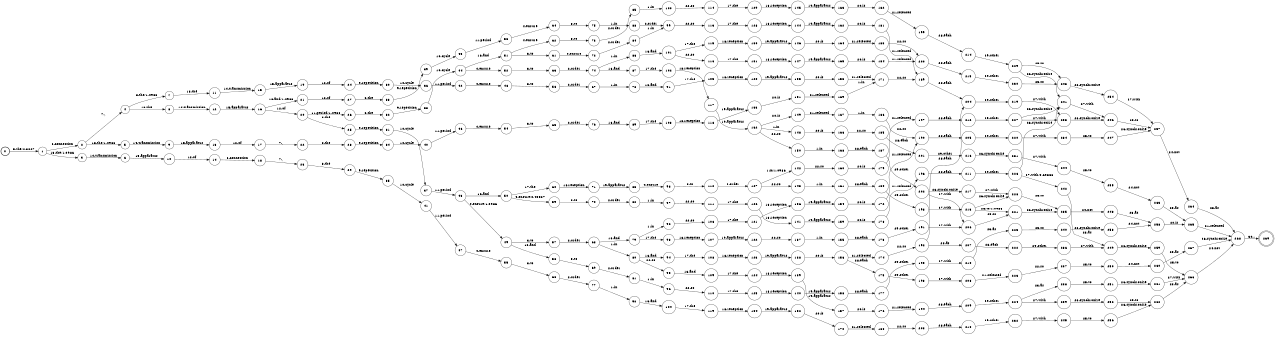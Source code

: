 digraph FST {
rankdir = LR;
size = "8.5,11";
label = "";
center = 1;
orientation = Portrait;
ranksep = "0.4";
nodesep = "0.25";
0 [label = "0", shape = circle, style = bold, fontsize = 14]
	0 -> 1 [label = "5:the/2.3027", fontsize = 14];
1 [label = "1", shape = circle, style = solid, fontsize = 14]
	1 -> 3 [label = "13:the/1.0986", fontsize = 14];
	1 -> 2 [label = "6:connection", fontsize = 14];
2 [label = "2", shape = circle, style = solid, fontsize = 14]
	2 -> 5 [label = "13:the/1.0986", fontsize = 14];
	2 -> 4 [label = "7:,", fontsize = 14];
3 [label = "3", shape = circle, style = solid, fontsize = 14]
	3 -> 6 [label = "14:transmission", fontsize = 14];
4 [label = "4", shape = circle, style = solid, fontsize = 14]
	4 -> 7 [label = "8:the/1.0986", fontsize = 14];
	4 -> 8 [label = "13:the", fontsize = 14];
5 [label = "5", shape = circle, style = solid, fontsize = 14]
	5 -> 9 [label = "14:transmission", fontsize = 14];
6 [label = "6", shape = circle, style = solid, fontsize = 14]
	6 -> 10 [label = "15:apparatus", fontsize = 14];
7 [label = "7", shape = circle, style = solid, fontsize = 14]
	7 -> 11 [label = "13:the", fontsize = 14];
8 [label = "8", shape = circle, style = solid, fontsize = 14]
	8 -> 12 [label = "14:transmission", fontsize = 14];
9 [label = "9", shape = circle, style = solid, fontsize = 14]
	9 -> 13 [label = "15:apparatus", fontsize = 14];
10 [label = "10", shape = circle, style = solid, fontsize = 14]
	10 -> 14 [label = "12:of", fontsize = 14];
11 [label = "11", shape = circle, style = solid, fontsize = 14]
	11 -> 15 [label = "14:transmission", fontsize = 14];
12 [label = "12", shape = circle, style = solid, fontsize = 14]
	12 -> 16 [label = "15:apparatus", fontsize = 14];
13 [label = "13", shape = circle, style = solid, fontsize = 14]
	13 -> 17 [label = "12:of", fontsize = 14];
14 [label = "14", shape = circle, style = solid, fontsize = 14]
	14 -> 18 [label = "6:connection", fontsize = 14];
15 [label = "15", shape = circle, style = solid, fontsize = 14]
	15 -> 19 [label = "15:apparatus", fontsize = 14];
16 [label = "16", shape = circle, style = solid, fontsize = 14]
	16 -> 20 [label = "12:of", fontsize = 14];
	16 -> 21 [label = "16:and/1.0986", fontsize = 14];
17 [label = "17", shape = circle, style = solid, fontsize = 14]
	17 -> 22 [label = "7:,", fontsize = 14];
18 [label = "18", shape = circle, style = solid, fontsize = 14]
	18 -> 23 [label = "7:,", fontsize = 14];
19 [label = "19", shape = circle, style = solid, fontsize = 14]
	19 -> 24 [label = "12:of", fontsize = 14];
20 [label = "20", shape = circle, style = solid, fontsize = 14]
	20 -> 25 [label = "8:the", fontsize = 14];
	20 -> 26 [label = "11:period/1.0986", fontsize = 14];
21 [label = "21", shape = circle, style = solid, fontsize = 14]
	21 -> 27 [label = "12:of", fontsize = 14];
22 [label = "22", shape = circle, style = solid, fontsize = 14]
	22 -> 28 [label = "8:the", fontsize = 14];
23 [label = "23", shape = circle, style = solid, fontsize = 14]
	23 -> 29 [label = "8:the", fontsize = 14];
24 [label = "24", shape = circle, style = solid, fontsize = 14]
	24 -> 30 [label = "9:repetition", fontsize = 14];
25 [label = "25", shape = circle, style = solid, fontsize = 14]
	25 -> 31 [label = "9:repetition", fontsize = 14];
26 [label = "26", shape = circle, style = solid, fontsize = 14]
	26 -> 32 [label = "8:the", fontsize = 14];
27 [label = "27", shape = circle, style = solid, fontsize = 14]
	27 -> 33 [label = "8:the", fontsize = 14];
28 [label = "28", shape = circle, style = solid, fontsize = 14]
	28 -> 34 [label = "9:repetition", fontsize = 14];
29 [label = "29", shape = circle, style = solid, fontsize = 14]
	29 -> 35 [label = "9:repetition", fontsize = 14];
30 [label = "30", shape = circle, style = solid, fontsize = 14]
	30 -> 36 [label = "10:cycle", fontsize = 14];
31 [label = "31", shape = circle, style = solid, fontsize = 14]
	31 -> 37 [label = "10:cycle", fontsize = 14];
32 [label = "32", shape = circle, style = solid, fontsize = 14]
	32 -> 38 [label = "9:repetition", fontsize = 14];
33 [label = "33", shape = circle, style = solid, fontsize = 14]
	33 -> 39 [label = "9:repetition", fontsize = 14];
34 [label = "34", shape = circle, style = solid, fontsize = 14]
	34 -> 40 [label = "10:cycle", fontsize = 14];
35 [label = "35", shape = circle, style = solid, fontsize = 14]
	35 -> 41 [label = "10:cycle", fontsize = 14];
36 [label = "36", shape = circle, style = solid, fontsize = 14]
	36 -> 42 [label = "11:period", fontsize = 14];
37 [label = "37", shape = circle, style = solid, fontsize = 14]
	37 -> 43 [label = "11:period", fontsize = 14];
38 [label = "38", shape = circle, style = solid, fontsize = 14]
	38 -> 44 [label = "10:cycle", fontsize = 14];
39 [label = "39", shape = circle, style = solid, fontsize = 14]
	39 -> 45 [label = "10:cycle", fontsize = 14];
40 [label = "40", shape = circle, style = solid, fontsize = 14]
	40 -> 46 [label = "11:period", fontsize = 14];
41 [label = "41", shape = circle, style = solid, fontsize = 14]
	41 -> 47 [label = "11:period", fontsize = 14];
42 [label = "42", shape = circle, style = solid, fontsize = 14]
	42 -> 48 [label = "4:ensure", fontsize = 14];
43 [label = "43", shape = circle, style = solid, fontsize = 14]
	43 -> 49 [label = "4:ensure/1.0986", fontsize = 14];
	43 -> 50 [label = "16:and", fontsize = 14];
44 [label = "44", shape = circle, style = solid, fontsize = 14]
	44 -> 52 [label = "4:ensure", fontsize = 14];
	44 -> 51 [label = "16:and", fontsize = 14];
45 [label = "45", shape = circle, style = solid, fontsize = 14]
	45 -> 53 [label = "11:period", fontsize = 14];
46 [label = "46", shape = circle, style = solid, fontsize = 14]
	46 -> 54 [label = "4:ensure", fontsize = 14];
47 [label = "47", shape = circle, style = solid, fontsize = 14]
	47 -> 55 [label = "4:ensure", fontsize = 14];
48 [label = "48", shape = circle, style = solid, fontsize = 14]
	48 -> 56 [label = "3:to", fontsize = 14];
49 [label = "49", shape = circle, style = solid, fontsize = 14]
	49 -> 57 [label = "3:to", fontsize = 14];
	49 -> 58 [label = "16:and", fontsize = 14];
50 [label = "50", shape = circle, style = solid, fontsize = 14]
	50 -> 59 [label = "4:ensure/0.40527", fontsize = 14];
	50 -> 60 [label = "17:the", fontsize = 14];
51 [label = "51", shape = circle, style = solid, fontsize = 14]
	51 -> 61 [label = "3:to", fontsize = 14];
	51 -> 62 [label = "4:ensure", fontsize = 14];
52 [label = "52", shape = circle, style = solid, fontsize = 14]
	52 -> 63 [label = "3:to", fontsize = 14];
53 [label = "53", shape = circle, style = solid, fontsize = 14]
	53 -> 64 [label = "4:ensure", fontsize = 14];
54 [label = "54", shape = circle, style = solid, fontsize = 14]
	54 -> 65 [label = "3:to", fontsize = 14];
55 [label = "55", shape = circle, style = solid, fontsize = 14]
	55 -> 66 [label = "3:to", fontsize = 14];
56 [label = "56", shape = circle, style = solid, fontsize = 14]
	56 -> 67 [label = "2:order", fontsize = 14];
57 [label = "57", shape = circle, style = solid, fontsize = 14]
	57 -> 68 [label = "2:order", fontsize = 14];
58 [label = "58", shape = circle, style = solid, fontsize = 14]
	58 -> 69 [label = "3:to", fontsize = 14];
59 [label = "59", shape = circle, style = solid, fontsize = 14]
	59 -> 70 [label = "3:to", fontsize = 14];
60 [label = "60", shape = circle, style = solid, fontsize = 14]
	60 -> 71 [label = "18:reception", fontsize = 14];
61 [label = "61", shape = circle, style = solid, fontsize = 14]
	61 -> 72 [label = "4:ensure", fontsize = 14];
62 [label = "62", shape = circle, style = solid, fontsize = 14]
	62 -> 73 [label = "3:to", fontsize = 14];
63 [label = "63", shape = circle, style = solid, fontsize = 14]
	63 -> 74 [label = "2:order", fontsize = 14];
64 [label = "64", shape = circle, style = solid, fontsize = 14]
	64 -> 75 [label = "3:to", fontsize = 14];
65 [label = "65", shape = circle, style = solid, fontsize = 14]
	65 -> 76 [label = "2:order", fontsize = 14];
66 [label = "66", shape = circle, style = solid, fontsize = 14]
	66 -> 77 [label = "2:order", fontsize = 14];
67 [label = "67", shape = circle, style = solid, fontsize = 14]
	67 -> 78 [label = "1:in", fontsize = 14];
68 [label = "68", shape = circle, style = solid, fontsize = 14]
	68 -> 80 [label = "1:in", fontsize = 14];
	68 -> 79 [label = "16:and", fontsize = 14];
69 [label = "69", shape = circle, style = solid, fontsize = 14]
	69 -> 81 [label = "2:order", fontsize = 14];
70 [label = "70", shape = circle, style = solid, fontsize = 14]
	70 -> 82 [label = "2:order", fontsize = 14];
71 [label = "71", shape = circle, style = solid, fontsize = 14]
	71 -> 83 [label = "19:apparatus", fontsize = 14];
72 [label = "72", shape = circle, style = solid, fontsize = 14]
	72 -> 84 [label = "2:order", fontsize = 14];
73 [label = "73", shape = circle, style = solid, fontsize = 14]
	73 -> 85 [label = "2:order", fontsize = 14];
74 [label = "74", shape = circle, style = solid, fontsize = 14]
	74 -> 86 [label = "1:in", fontsize = 14];
	74 -> 87 [label = "16:and", fontsize = 14];
75 [label = "75", shape = circle, style = solid, fontsize = 14]
	75 -> 88 [label = "1:in", fontsize = 14];
76 [label = "76", shape = circle, style = solid, fontsize = 14]
	76 -> 89 [label = "16:and", fontsize = 14];
77 [label = "77", shape = circle, style = solid, fontsize = 14]
	77 -> 90 [label = "1:in", fontsize = 14];
78 [label = "78", shape = circle, style = solid, fontsize = 14]
	78 -> 91 [label = "16:and", fontsize = 14];
79 [label = "79", shape = circle, style = solid, fontsize = 14]
	79 -> 92 [label = "1:in", fontsize = 14];
	79 -> 93 [label = "17:the", fontsize = 14];
80 [label = "80", shape = circle, style = solid, fontsize = 14]
	80 -> 94 [label = "16:and", fontsize = 14];
	80 -> 95 [label = "22:so", fontsize = 14];
81 [label = "81", shape = circle, style = solid, fontsize = 14]
	81 -> 96 [label = "1:in", fontsize = 14];
82 [label = "82", shape = circle, style = solid, fontsize = 14]
	82 -> 97 [label = "1:in", fontsize = 14];
83 [label = "83", shape = circle, style = solid, fontsize = 14]
	83 -> 98 [label = "4:ensure", fontsize = 14];
84 [label = "84", shape = circle, style = solid, fontsize = 14]
	84 -> 99 [label = "1:in", fontsize = 14];
85 [label = "85", shape = circle, style = solid, fontsize = 14]
	85 -> 100 [label = "1:in", fontsize = 14];
86 [label = "86", shape = circle, style = solid, fontsize = 14]
	86 -> 101 [label = "16:and", fontsize = 14];
87 [label = "87", shape = circle, style = solid, fontsize = 14]
	87 -> 102 [label = "17:the", fontsize = 14];
88 [label = "88", shape = circle, style = solid, fontsize = 14]
	88 -> 99 [label = "2:order", fontsize = 14];
89 [label = "89", shape = circle, style = solid, fontsize = 14]
	89 -> 103 [label = "17:the", fontsize = 14];
90 [label = "90", shape = circle, style = solid, fontsize = 14]
	90 -> 104 [label = "16:and", fontsize = 14];
91 [label = "91", shape = circle, style = solid, fontsize = 14]
	91 -> 105 [label = "17:the", fontsize = 14];
92 [label = "92", shape = circle, style = solid, fontsize = 14]
	92 -> 106 [label = "22:so", fontsize = 14];
93 [label = "93", shape = circle, style = solid, fontsize = 14]
	93 -> 107 [label = "18:reception", fontsize = 14];
94 [label = "94", shape = circle, style = solid, fontsize = 14]
	94 -> 108 [label = "17:the", fontsize = 14];
95 [label = "95", shape = circle, style = solid, fontsize = 14]
	95 -> 109 [label = "16:and", fontsize = 14];
96 [label = "96", shape = circle, style = solid, fontsize = 14]
	96 -> 110 [label = "22:so", fontsize = 14];
97 [label = "97", shape = circle, style = solid, fontsize = 14]
	97 -> 111 [label = "22:so", fontsize = 14];
98 [label = "98", shape = circle, style = solid, fontsize = 14]
	98 -> 112 [label = "3:to", fontsize = 14];
99 [label = "99", shape = circle, style = solid, fontsize = 14]
	99 -> 113 [label = "22:so", fontsize = 14];
100 [label = "100", shape = circle, style = solid, fontsize = 14]
	100 -> 114 [label = "22:so", fontsize = 14];
101 [label = "101", shape = circle, style = solid, fontsize = 14]
	101 -> 115 [label = "17:the", fontsize = 14];
	101 -> 116 [label = "22:so", fontsize = 14];
102 [label = "102", shape = circle, style = solid, fontsize = 14]
	102 -> 117 [label = "18:reception", fontsize = 14];
103 [label = "103", shape = circle, style = solid, fontsize = 14]
	103 -> 118 [label = "18:reception", fontsize = 14];
104 [label = "104", shape = circle, style = solid, fontsize = 14]
	104 -> 119 [label = "17:the", fontsize = 14];
105 [label = "105", shape = circle, style = solid, fontsize = 14]
	105 -> 120 [label = "18:reception", fontsize = 14];
106 [label = "106", shape = circle, style = solid, fontsize = 14]
	106 -> 121 [label = "17:the", fontsize = 14];
107 [label = "107", shape = circle, style = solid, fontsize = 14]
	107 -> 122 [label = "19:apparatus", fontsize = 14];
108 [label = "108", shape = circle, style = solid, fontsize = 14]
	108 -> 123 [label = "18:reception", fontsize = 14];
109 [label = "109", shape = circle, style = solid, fontsize = 14]
	109 -> 124 [label = "17:the", fontsize = 14];
110 [label = "110", shape = circle, style = solid, fontsize = 14]
	110 -> 125 [label = "17:the", fontsize = 14];
111 [label = "111", shape = circle, style = solid, fontsize = 14]
	111 -> 126 [label = "17:the", fontsize = 14];
112 [label = "112", shape = circle, style = solid, fontsize = 14]
	112 -> 127 [label = "2:order", fontsize = 14];
113 [label = "113", shape = circle, style = solid, fontsize = 14]
	113 -> 128 [label = "17:the", fontsize = 14];
114 [label = "114", shape = circle, style = solid, fontsize = 14]
	114 -> 129 [label = "17:the", fontsize = 14];
115 [label = "115", shape = circle, style = solid, fontsize = 14]
	115 -> 130 [label = "18:reception", fontsize = 14];
116 [label = "116", shape = circle, style = solid, fontsize = 14]
	116 -> 131 [label = "17:the", fontsize = 14];
117 [label = "117", shape = circle, style = solid, fontsize = 14]
	117 -> 132 [label = "19:apparatus", fontsize = 14];
118 [label = "118", shape = circle, style = solid, fontsize = 14]
	118 -> 133 [label = "19:apparatus", fontsize = 14];
119 [label = "119", shape = circle, style = solid, fontsize = 14]
	119 -> 134 [label = "18:reception", fontsize = 14];
120 [label = "120", shape = circle, style = solid, fontsize = 14]
	120 -> 135 [label = "19:apparatus", fontsize = 14];
121 [label = "121", shape = circle, style = solid, fontsize = 14]
	121 -> 136 [label = "18:reception", fontsize = 14];
122 [label = "122", shape = circle, style = solid, fontsize = 14]
	122 -> 137 [label = "22:so", fontsize = 14];
123 [label = "123", shape = circle, style = solid, fontsize = 14]
	123 -> 138 [label = "19:apparatus", fontsize = 14];
124 [label = "124", shape = circle, style = solid, fontsize = 14]
	124 -> 139 [label = "18:reception", fontsize = 14];
125 [label = "125", shape = circle, style = solid, fontsize = 14]
	125 -> 140 [label = "18:reception", fontsize = 14];
126 [label = "126", shape = circle, style = solid, fontsize = 14]
	126 -> 141 [label = "18:reception", fontsize = 14];
127 [label = "127", shape = circle, style = solid, fontsize = 14]
	127 -> 142 [label = "1:in/1.0986", fontsize = 14];
	127 -> 143 [label = "22:so", fontsize = 14];
128 [label = "128", shape = circle, style = solid, fontsize = 14]
	128 -> 144 [label = "18:reception", fontsize = 14];
129 [label = "129", shape = circle, style = solid, fontsize = 14]
	129 -> 145 [label = "18:reception", fontsize = 14];
130 [label = "130", shape = circle, style = solid, fontsize = 14]
	130 -> 146 [label = "19:apparatus", fontsize = 14];
131 [label = "131", shape = circle, style = solid, fontsize = 14]
	131 -> 147 [label = "18:reception", fontsize = 14];
132 [label = "132", shape = circle, style = solid, fontsize = 14]
	132 -> 148 [label = "1:in", fontsize = 14];
	132 -> 149 [label = "20:is", fontsize = 14];
	132 -> 150 [label = "22:so", fontsize = 14];
133 [label = "133", shape = circle, style = solid, fontsize = 14]
	133 -> 151 [label = "20:is", fontsize = 14];
134 [label = "134", shape = circle, style = solid, fontsize = 14]
	134 -> 152 [label = "19:apparatus", fontsize = 14];
135 [label = "135", shape = circle, style = solid, fontsize = 14]
	135 -> 153 [label = "20:is", fontsize = 14];
136 [label = "136", shape = circle, style = solid, fontsize = 14]
	136 -> 154 [label = "19:apparatus", fontsize = 14];
137 [label = "137", shape = circle, style = solid, fontsize = 14]
	137 -> 155 [label = "1:in", fontsize = 14];
138 [label = "138", shape = circle, style = solid, fontsize = 14]
	138 -> 156 [label = "20:is", fontsize = 14];
139 [label = "139", shape = circle, style = solid, fontsize = 14]
	139 -> 157 [label = "19:apparatus", fontsize = 14];
140 [label = "140", shape = circle, style = solid, fontsize = 14]
	140 -> 158 [label = "19:apparatus", fontsize = 14];
141 [label = "141", shape = circle, style = solid, fontsize = 14]
	141 -> 159 [label = "19:apparatus", fontsize = 14];
142 [label = "142", shape = circle, style = solid, fontsize = 14]
	142 -> 160 [label = "22:so", fontsize = 14];
143 [label = "143", shape = circle, style = solid, fontsize = 14]
	143 -> 161 [label = "1:in", fontsize = 14];
144 [label = "144", shape = circle, style = solid, fontsize = 14]
	144 -> 162 [label = "19:apparatus", fontsize = 14];
145 [label = "145", shape = circle, style = solid, fontsize = 14]
	145 -> 163 [label = "19:apparatus", fontsize = 14];
146 [label = "146", shape = circle, style = solid, fontsize = 14]
	146 -> 164 [label = "20:is", fontsize = 14];
147 [label = "147", shape = circle, style = solid, fontsize = 14]
	147 -> 165 [label = "19:apparatus", fontsize = 14];
148 [label = "148", shape = circle, style = solid, fontsize = 14]
	148 -> 166 [label = "20:is", fontsize = 14];
149 [label = "149", shape = circle, style = solid, fontsize = 14]
	149 -> 167 [label = "21:selected", fontsize = 14];
150 [label = "150", shape = circle, style = solid, fontsize = 14]
	150 -> 168 [label = "1:in", fontsize = 14];
151 [label = "151", shape = circle, style = solid, fontsize = 14]
	151 -> 169 [label = "21:selected", fontsize = 14];
152 [label = "152", shape = circle, style = solid, fontsize = 14]
	152 -> 170 [label = "20:is", fontsize = 14];
153 [label = "153", shape = circle, style = solid, fontsize = 14]
	153 -> 171 [label = "21:selected", fontsize = 14];
154 [label = "154", shape = circle, style = solid, fontsize = 14]
	154 -> 172 [label = "20:is", fontsize = 14];
155 [label = "155", shape = circle, style = solid, fontsize = 14]
	155 -> 173 [label = "28:each", fontsize = 14];
156 [label = "156", shape = circle, style = solid, fontsize = 14]
	156 -> 174 [label = "21:selected", fontsize = 14];
	156 -> 175 [label = "28:each", fontsize = 14];
157 [label = "157", shape = circle, style = solid, fontsize = 14]
	157 -> 176 [label = "20:is", fontsize = 14];
158 [label = "158", shape = circle, style = solid, fontsize = 14]
	158 -> 177 [label = "28:each", fontsize = 14];
159 [label = "159", shape = circle, style = solid, fontsize = 14]
	159 -> 178 [label = "20:is", fontsize = 14];
160 [label = "160", shape = circle, style = solid, fontsize = 14]
	160 -> 179 [label = "20:is", fontsize = 14];
161 [label = "161", shape = circle, style = solid, fontsize = 14]
	161 -> 180 [label = "28:each", fontsize = 14];
162 [label = "162", shape = circle, style = solid, fontsize = 14]
	162 -> 181 [label = "20:is", fontsize = 14];
163 [label = "163", shape = circle, style = solid, fontsize = 14]
	163 -> 182 [label = "20:is", fontsize = 14];
164 [label = "164", shape = circle, style = solid, fontsize = 14]
	164 -> 183 [label = "21:selected", fontsize = 14];
165 [label = "165", shape = circle, style = solid, fontsize = 14]
	165 -> 184 [label = "20:is", fontsize = 14];
166 [label = "166", shape = circle, style = solid, fontsize = 14]
	166 -> 185 [label = "22:so", fontsize = 14];
167 [label = "167", shape = circle, style = solid, fontsize = 14]
	167 -> 186 [label = "1:in", fontsize = 14];
168 [label = "168", shape = circle, style = solid, fontsize = 14]
	168 -> 187 [label = "28:each", fontsize = 14];
169 [label = "169", shape = circle, style = solid, fontsize = 14]
	169 -> 171 [label = "1:in", fontsize = 14];
170 [label = "170", shape = circle, style = solid, fontsize = 14]
	170 -> 188 [label = "21:selected", fontsize = 14];
171 [label = "171", shape = circle, style = solid, fontsize = 14]
	171 -> 189 [label = "22:so", fontsize = 14];
172 [label = "172", shape = circle, style = solid, fontsize = 14]
	172 -> 190 [label = "21:selected", fontsize = 14];
173 [label = "173", shape = circle, style = solid, fontsize = 14]
	173 -> 191 [label = "29:other", fontsize = 14];
174 [label = "174", shape = circle, style = solid, fontsize = 14]
	174 -> 192 [label = "22:so", fontsize = 14];
175 [label = "175", shape = circle, style = solid, fontsize = 14]
	175 -> 193 [label = "29:other", fontsize = 14];
176 [label = "176", shape = circle, style = solid, fontsize = 14]
	176 -> 194 [label = "21:selected", fontsize = 14];
177 [label = "177", shape = circle, style = solid, fontsize = 14]
	177 -> 195 [label = "29:other", fontsize = 14];
178 [label = "178", shape = circle, style = solid, fontsize = 14]
	178 -> 196 [label = "21:selected", fontsize = 14];
179 [label = "179", shape = circle, style = solid, fontsize = 14]
	179 -> 197 [label = "21:selected", fontsize = 14];
180 [label = "180", shape = circle, style = solid, fontsize = 14]
	180 -> 198 [label = "29:other", fontsize = 14];
181 [label = "181", shape = circle, style = solid, fontsize = 14]
	181 -> 189 [label = "21:selected", fontsize = 14];
182 [label = "182", shape = circle, style = solid, fontsize = 14]
	182 -> 199 [label = "21:selected", fontsize = 14];
183 [label = "183", shape = circle, style = solid, fontsize = 14]
	183 -> 200 [label = "22:so", fontsize = 14];
184 [label = "184", shape = circle, style = solid, fontsize = 14]
	184 -> 200 [label = "21:selected", fontsize = 14];
185 [label = "185", shape = circle, style = solid, fontsize = 14]
	185 -> 201 [label = "28:each", fontsize = 14];
186 [label = "186", shape = circle, style = solid, fontsize = 14]
	186 -> 190 [label = "22:so", fontsize = 14];
187 [label = "187", shape = circle, style = solid, fontsize = 14]
	187 -> 202 [label = "29:other", fontsize = 14];
188 [label = "188", shape = circle, style = solid, fontsize = 14]
	188 -> 203 [label = "22:so", fontsize = 14];
189 [label = "189", shape = circle, style = solid, fontsize = 14]
	189 -> 204 [label = "28:each", fontsize = 14];
190 [label = "190", shape = circle, style = solid, fontsize = 14]
	190 -> 205 [label = "28:each", fontsize = 14];
191 [label = "191", shape = circle, style = solid, fontsize = 14]
	191 -> 206 [label = "27:with", fontsize = 14];
192 [label = "192", shape = circle, style = solid, fontsize = 14]
	192 -> 207 [label = "23:as", fontsize = 14];
	192 -> 204 [label = "28:each", fontsize = 14];
193 [label = "193", shape = circle, style = solid, fontsize = 14]
	193 -> 208 [label = "27:with", fontsize = 14];
194 [label = "194", shape = circle, style = solid, fontsize = 14]
	194 -> 209 [label = "28:each", fontsize = 14];
195 [label = "195", shape = circle, style = solid, fontsize = 14]
	195 -> 210 [label = "27:with", fontsize = 14];
196 [label = "196", shape = circle, style = solid, fontsize = 14]
	196 -> 211 [label = "28:each", fontsize = 14];
197 [label = "197", shape = circle, style = solid, fontsize = 14]
	197 -> 212 [label = "28:each", fontsize = 14];
198 [label = "198", shape = circle, style = solid, fontsize = 14]
	198 -> 213 [label = "27:with", fontsize = 14];
199 [label = "199", shape = circle, style = solid, fontsize = 14]
	199 -> 214 [label = "28:each", fontsize = 14];
200 [label = "200", shape = circle, style = solid, fontsize = 14]
	200 -> 215 [label = "28:each", fontsize = 14];
201 [label = "201", shape = circle, style = solid, fontsize = 14]
	201 -> 216 [label = "29:other", fontsize = 14];
202 [label = "202", shape = circle, style = solid, fontsize = 14]
	202 -> 217 [label = "26:synchronize", fontsize = 14];
	202 -> 206 [label = "27:with", fontsize = 14];
203 [label = "203", shape = circle, style = solid, fontsize = 14]
	203 -> 218 [label = "28:each", fontsize = 14];
204 [label = "204", shape = circle, style = solid, fontsize = 14]
	204 -> 219 [label = "29:other", fontsize = 14];
205 [label = "205", shape = circle, style = solid, fontsize = 14]
	205 -> 220 [label = "29:other", fontsize = 14];
206 [label = "206", shape = circle, style = solid, fontsize = 14]
	206 -> 221 [label = "25:to", fontsize = 14];
207 [label = "207", shape = circle, style = solid, fontsize = 14]
	207 -> 222 [label = "28:each", fontsize = 14];
208 [label = "208", shape = circle, style = solid, fontsize = 14]
	208 -> 223 [label = "21:selected", fontsize = 14];
209 [label = "209", shape = circle, style = solid, fontsize = 14]
	209 -> 224 [label = "29:other", fontsize = 14];
210 [label = "210", shape = circle, style = solid, fontsize = 14]
	210 -> 225 [label = "23:as", fontsize = 14];
211 [label = "211", shape = circle, style = solid, fontsize = 14]
	211 -> 226 [label = "29:other", fontsize = 14];
212 [label = "212", shape = circle, style = solid, fontsize = 14]
	212 -> 227 [label = "29:other", fontsize = 14];
213 [label = "213", shape = circle, style = solid, fontsize = 14]
	213 -> 221 [label = "25:to/1.0986", fontsize = 14];
	213 -> 228 [label = "26:synchronize", fontsize = 14];
214 [label = "214", shape = circle, style = solid, fontsize = 14]
	214 -> 229 [label = "29:other", fontsize = 14];
215 [label = "215", shape = circle, style = solid, fontsize = 14]
	215 -> 230 [label = "29:other", fontsize = 14];
216 [label = "216", shape = circle, style = solid, fontsize = 14]
	216 -> 231 [label = "26:synchronize", fontsize = 14];
217 [label = "217", shape = circle, style = solid, fontsize = 14]
	217 -> 228 [label = "27:with", fontsize = 14];
218 [label = "218", shape = circle, style = solid, fontsize = 14]
	218 -> 232 [label = "29:other", fontsize = 14];
219 [label = "219", shape = circle, style = solid, fontsize = 14]
	219 -> 233 [label = "27:with", fontsize = 14];
220 [label = "220", shape = circle, style = solid, fontsize = 14]
	220 -> 234 [label = "27:with", fontsize = 14];
221 [label = "221", shape = circle, style = solid, fontsize = 14]
	221 -> 235 [label = "26:synchronize", fontsize = 14];
222 [label = "222", shape = circle, style = solid, fontsize = 14]
	222 -> 236 [label = "29:other", fontsize = 14];
223 [label = "223", shape = circle, style = solid, fontsize = 14]
	223 -> 237 [label = "22:so", fontsize = 14];
224 [label = "224", shape = circle, style = solid, fontsize = 14]
	224 -> 238 [label = "23:as", fontsize = 14];
	224 -> 239 [label = "27:with", fontsize = 14];
225 [label = "225", shape = circle, style = solid, fontsize = 14]
	225 -> 240 [label = "25:to", fontsize = 14];
226 [label = "226", shape = circle, style = solid, fontsize = 14]
	226 -> 241 [label = "26:synchronize", fontsize = 14];
	226 -> 242 [label = "27:with/0.69336", fontsize = 14];
227 [label = "227", shape = circle, style = solid, fontsize = 14]
	227 -> 241 [label = "26:synchronize", fontsize = 14];
	227 -> 233 [label = "27:with", fontsize = 14];
228 [label = "228", shape = circle, style = solid, fontsize = 14]
	228 -> 235 [label = "25:to", fontsize = 14];
229 [label = "229", shape = circle, style = solid, fontsize = 14]
	229 -> 243 [label = "25:to", fontsize = 14];
	229 -> 241 [label = "26:synchronize", fontsize = 14];
230 [label = "230", shape = circle, style = solid, fontsize = 14]
	230 -> 243 [label = "25:to", fontsize = 14];
231 [label = "231", shape = circle, style = solid, fontsize = 14]
	231 -> 244 [label = "27:with", fontsize = 14];
232 [label = "232", shape = circle, style = solid, fontsize = 14]
	232 -> 245 [label = "27:with", fontsize = 14];
233 [label = "233", shape = circle, style = solid, fontsize = 14]
	233 -> 246 [label = "26:synchronize", fontsize = 14];
234 [label = "234", shape = circle, style = solid, fontsize = 14]
	234 -> 247 [label = "25:to", fontsize = 14];
235 [label = "235", shape = circle, style = solid, fontsize = 14]
	235 -> 248 [label = "24:not", fontsize = 14];
236 [label = "236", shape = circle, style = solid, fontsize = 14]
	236 -> 249 [label = "27:with", fontsize = 14];
237 [label = "237", shape = circle, style = solid, fontsize = 14]
	237 -> 250 [label = "25:to", fontsize = 14];
238 [label = "238", shape = circle, style = solid, fontsize = 14]
	238 -> 251 [label = "25:to", fontsize = 14];
239 [label = "239", shape = circle, style = solid, fontsize = 14]
	239 -> 252 [label = "26:synchronize", fontsize = 14];
240 [label = "240", shape = circle, style = solid, fontsize = 14]
	240 -> 253 [label = "26:synchronize", fontsize = 14];
241 [label = "241", shape = circle, style = solid, fontsize = 14]
	241 -> 246 [label = "27:with", fontsize = 14];
242 [label = "242", shape = circle, style = solid, fontsize = 14]
	242 -> 249 [label = "23:as", fontsize = 14];
243 [label = "243", shape = circle, style = solid, fontsize = 14]
	243 -> 254 [label = "26:synchronize", fontsize = 14];
244 [label = "244", shape = circle, style = solid, fontsize = 14]
	244 -> 255 [label = "25:to", fontsize = 14];
245 [label = "245", shape = circle, style = solid, fontsize = 14]
	245 -> 256 [label = "25:to", fontsize = 14];
246 [label = "246", shape = circle, style = solid, fontsize = 14]
	246 -> 257 [label = "25:to", fontsize = 14];
247 [label = "247", shape = circle, style = solid, fontsize = 14]
	247 -> 257 [label = "26:synchronize", fontsize = 14];
248 [label = "248", shape = circle, style = solid, fontsize = 14]
	248 -> 258 [label = "23:as", fontsize = 14];
249 [label = "249", shape = circle, style = solid, fontsize = 14]
	249 -> 259 [label = "26:synchronize", fontsize = 14];
250 [label = "250", shape = circle, style = solid, fontsize = 14]
	250 -> 260 [label = "24:not", fontsize = 14];
251 [label = "251", shape = circle, style = solid, fontsize = 14]
	251 -> 261 [label = "26:synchronize", fontsize = 14];
252 [label = "252", shape = circle, style = solid, fontsize = 14]
	252 -> 262 [label = "25:to", fontsize = 14];
253 [label = "253", shape = circle, style = solid, fontsize = 14]
	253 -> 258 [label = "24:not", fontsize = 14];
254 [label = "254", shape = circle, style = solid, fontsize = 14]
	254 -> 257 [label = "27:with", fontsize = 14];
255 [label = "255", shape = circle, style = solid, fontsize = 14]
	255 -> 263 [label = "24:not", fontsize = 14];
256 [label = "256", shape = circle, style = solid, fontsize = 14]
	256 -> 262 [label = "26:synchronize", fontsize = 14];
257 [label = "257", shape = circle, style = solid, fontsize = 14]
	257 -> 264 [label = "24:not", fontsize = 14];
258 [label = "258", shape = circle, style = solid, fontsize = 14]
	258 -> 265 [label = "20:is", fontsize = 14];
259 [label = "259", shape = circle, style = solid, fontsize = 14]
	259 -> 266 [label = "25:to", fontsize = 14];
260 [label = "260", shape = circle, style = solid, fontsize = 14]
	260 -> 267 [label = "23:as", fontsize = 14];
261 [label = "261", shape = circle, style = solid, fontsize = 14]
	261 -> 266 [label = "27:with", fontsize = 14];
262 [label = "262", shape = circle, style = solid, fontsize = 14]
	262 -> 266 [label = "23:as", fontsize = 14];
263 [label = "263", shape = circle, style = solid, fontsize = 14]
	263 -> 265 [label = "23:as", fontsize = 14];
264 [label = "264", shape = circle, style = solid, fontsize = 14]
	264 -> 268 [label = "23:as", fontsize = 14];
265 [label = "265", shape = circle, style = solid, fontsize = 14]
	265 -> 268 [label = "21:selected", fontsize = 14];
266 [label = "266", shape = circle, style = solid, fontsize = 14]
	266 -> 268 [label = "24:not", fontsize = 14];
267 [label = "267", shape = circle, style = solid, fontsize = 14]
	267 -> 268 [label = "26:synchronize", fontsize = 14];
268 [label = "268", shape = circle, style = solid, fontsize = 14]
	268 -> 269 [label = "30:.", fontsize = 14];
269 [label = "269", shape = doublecircle, style = solid, fontsize = 14]
}
